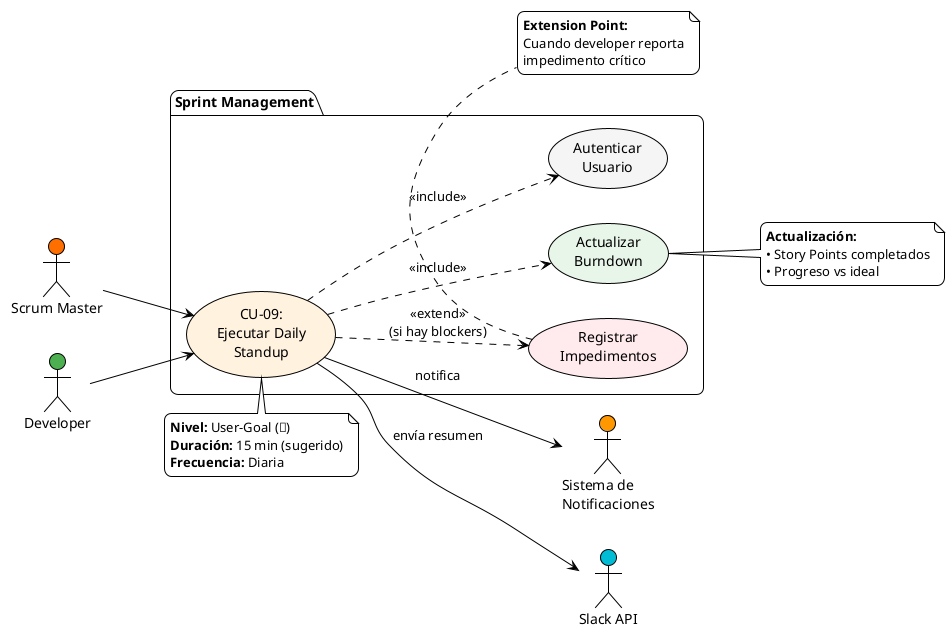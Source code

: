 @startuml uc-25-daily-standup-detallado
!theme plain
skinparam backgroundColor #FFFFFF
skinparam roundCorner 15
skinparam shadowing false

left to right direction

actor "Scrum Master" as SM #FF6F00
actor "Developer" as DEV #4CAF50
actor "Sistema de\nNotificaciones" as SN #FF9800
actor "Slack API" as SL #00BCD4

package "Sprint Management" {
    usecase "CU-09:\nEjecutar Daily\nStandup" as UC09 #FFF3E0
    usecase "Registrar\nImpedimentos" as IMP #FFEBEE
    usecase "Actualizar\nBurndown" as BURN #E8F5E9
    usecase "Autenticar\nUsuario" as AUTH #F5F5F5
}

SM --> UC09
DEV --> UC09
UC09 ..> AUTH : <<include>>
UC09 ..> BURN : <<include>>
UC09 ..> IMP : <<extend>>\n(si hay blockers)
UC09 --> SN : notifica
UC09 --> SL : envía resumen

note top of UC09
  <b>Nivel:</b> User-Goal (🌊)
  <b>Duración:</b> 15 min (sugerido)
  <b>Frecuencia:</b> Diaria
end note

note bottom of IMP
  <b>Extension Point:</b>
  Cuando developer reporta
  impedimento crítico
end note

note right of BURN
  <b>Actualización:</b>
  • Story Points completados
  • Progreso vs ideal
end note

@enduml
